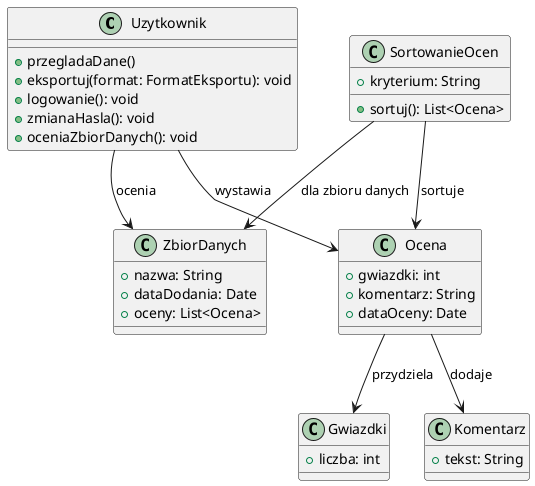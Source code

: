 @startuml

class Uzytkownik {
    +przegladaDane()
    +eksportuj(format: FormatEksportu): void
    +logowanie(): void
    +zmianaHasla(): void
    +oceniaZbiorDanych(): void
}

class ZbiorDanych {
    +nazwa: String
    +dataDodania: Date
    +oceny: List<Ocena>
}

class Ocena {
    +gwiazdki: int
    +komentarz: String
    +dataOceny: Date
}

class Gwiazdki {
    +liczba: int
}

class Komentarz {
    +tekst: String
}

class SortowanieOcen {
    +kryterium: String
    +sortuj(): List<Ocena>
}

Uzytkownik --> Ocena : wystawia
Ocena --> Gwiazdki : przydziela
Ocena --> Komentarz : dodaje
Uzytkownik --> ZbiorDanych : ocenia
SortowanieOcen --> Ocena : sortuje
SortowanieOcen --> ZbiorDanych : dla zbioru danych

@enduml
